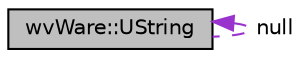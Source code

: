 digraph "wvWare::UString"
{
  edge [fontname="Helvetica",fontsize="10",labelfontname="Helvetica",labelfontsize="10"];
  node [fontname="Helvetica",fontsize="10",shape=record];
  Node2 [label="wvWare::UString",height=0.2,width=0.4,color="black", fillcolor="grey75", style="filled", fontcolor="black"];
  Node2 -> Node2 [dir="back",color="darkorchid3",fontsize="10",style="dashed",label=" null" ,fontname="Helvetica"];
}
